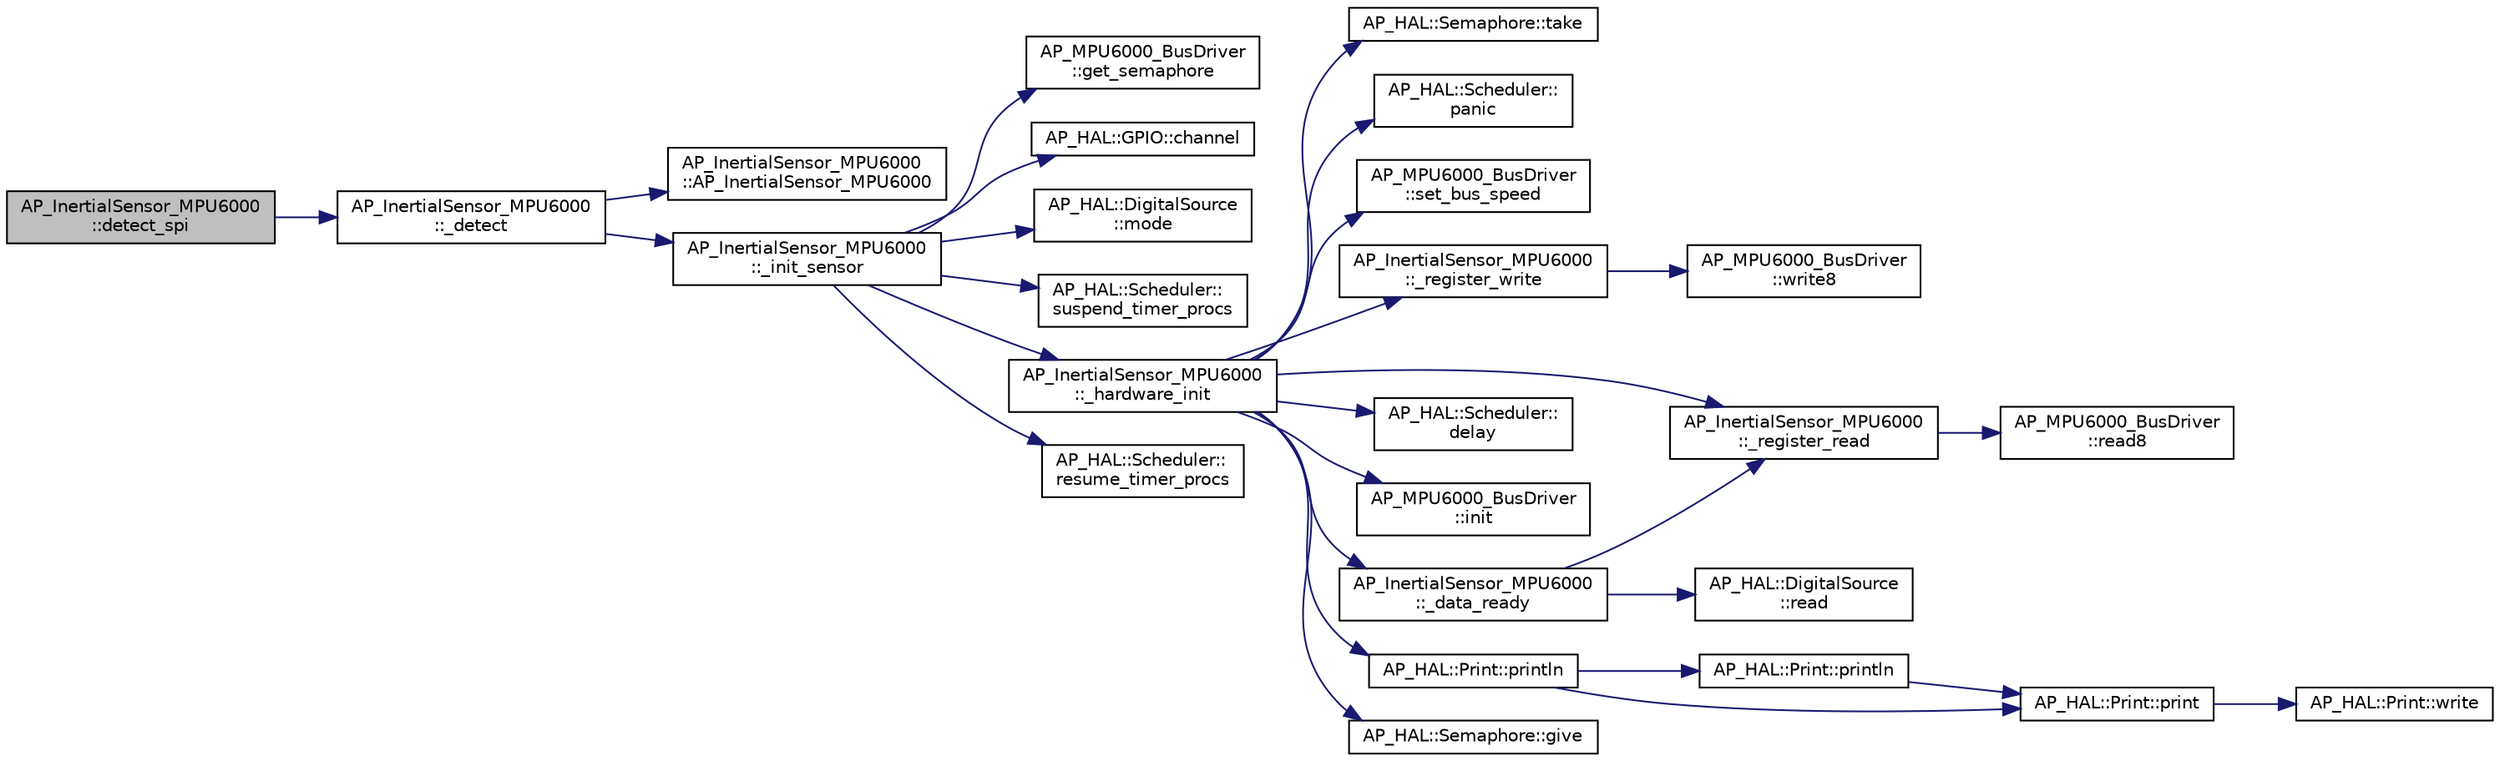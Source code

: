 digraph "AP_InertialSensor_MPU6000::detect_spi"
{
 // INTERACTIVE_SVG=YES
  edge [fontname="Helvetica",fontsize="10",labelfontname="Helvetica",labelfontsize="10"];
  node [fontname="Helvetica",fontsize="10",shape=record];
  rankdir="LR";
  Node1 [label="AP_InertialSensor_MPU6000\l::detect_spi",height=0.2,width=0.4,color="black", fillcolor="grey75", style="filled", fontcolor="black"];
  Node1 -> Node2 [color="midnightblue",fontsize="10",style="solid",fontname="Helvetica"];
  Node2 [label="AP_InertialSensor_MPU6000\l::_detect",height=0.2,width=0.4,color="black", fillcolor="white", style="filled",URL="$classAP__InertialSensor__MPU6000.html#a9dd2ad096a05bf6c0a616ad8d75c0853"];
  Node2 -> Node3 [color="midnightblue",fontsize="10",style="solid",fontname="Helvetica"];
  Node3 [label="AP_InertialSensor_MPU6000\l::AP_InertialSensor_MPU6000",height=0.2,width=0.4,color="black", fillcolor="white", style="filled",URL="$classAP__InertialSensor__MPU6000.html#a4ff6ab9c7bbc3c9bfd71069d6a038e25"];
  Node2 -> Node4 [color="midnightblue",fontsize="10",style="solid",fontname="Helvetica"];
  Node4 [label="AP_InertialSensor_MPU6000\l::_init_sensor",height=0.2,width=0.4,color="black", fillcolor="white", style="filled",URL="$classAP__InertialSensor__MPU6000.html#a50be758eef3a4d1538323bab21349d2c"];
  Node4 -> Node5 [color="midnightblue",fontsize="10",style="solid",fontname="Helvetica"];
  Node5 [label="AP_MPU6000_BusDriver\l::get_semaphore",height=0.2,width=0.4,color="black", fillcolor="white", style="filled",URL="$classAP__MPU6000__BusDriver.html#ae3ce0f900c93579cb18864d3bf2c6356"];
  Node4 -> Node6 [color="midnightblue",fontsize="10",style="solid",fontname="Helvetica"];
  Node6 [label="AP_HAL::GPIO::channel",height=0.2,width=0.4,color="black", fillcolor="white", style="filled",URL="$classAP__HAL_1_1GPIO.html#a4e8955091af056240f447b68b76725bb"];
  Node4 -> Node7 [color="midnightblue",fontsize="10",style="solid",fontname="Helvetica"];
  Node7 [label="AP_HAL::DigitalSource\l::mode",height=0.2,width=0.4,color="black", fillcolor="white", style="filled",URL="$classAP__HAL_1_1DigitalSource.html#af16b96dab1499f30659a1fd892df6c2d"];
  Node4 -> Node8 [color="midnightblue",fontsize="10",style="solid",fontname="Helvetica"];
  Node8 [label="AP_HAL::Scheduler::\lsuspend_timer_procs",height=0.2,width=0.4,color="black", fillcolor="white", style="filled",URL="$classAP__HAL_1_1Scheduler.html#ae7d4952721abae16479fef1f0ca37145"];
  Node4 -> Node9 [color="midnightblue",fontsize="10",style="solid",fontname="Helvetica"];
  Node9 [label="AP_InertialSensor_MPU6000\l::_hardware_init",height=0.2,width=0.4,color="black", fillcolor="white", style="filled",URL="$classAP__InertialSensor__MPU6000.html#ab1b55d6a0819436152c2a8dc6780104f"];
  Node9 -> Node10 [color="midnightblue",fontsize="10",style="solid",fontname="Helvetica"];
  Node10 [label="AP_HAL::Semaphore::take",height=0.2,width=0.4,color="black", fillcolor="white", style="filled",URL="$classAP__HAL_1_1Semaphore.html#abd3a0affad8bb211981a979f30386589"];
  Node9 -> Node11 [color="midnightblue",fontsize="10",style="solid",fontname="Helvetica"];
  Node11 [label="AP_HAL::Scheduler::\lpanic",height=0.2,width=0.4,color="black", fillcolor="white", style="filled",URL="$classAP__HAL_1_1Scheduler.html#ac08c02070405b6cc1d7241025acb5101"];
  Node9 -> Node12 [color="midnightblue",fontsize="10",style="solid",fontname="Helvetica"];
  Node12 [label="AP_MPU6000_BusDriver\l::set_bus_speed",height=0.2,width=0.4,color="black", fillcolor="white", style="filled",URL="$classAP__MPU6000__BusDriver.html#a866c3bc805be5b3761e6d13bc46ab311"];
  Node9 -> Node13 [color="midnightblue",fontsize="10",style="solid",fontname="Helvetica"];
  Node13 [label="AP_InertialSensor_MPU6000\l::_register_read",height=0.2,width=0.4,color="black", fillcolor="white", style="filled",URL="$classAP__InertialSensor__MPU6000.html#a532e33493278a4a7b5312db3ed9e264c"];
  Node13 -> Node14 [color="midnightblue",fontsize="10",style="solid",fontname="Helvetica"];
  Node14 [label="AP_MPU6000_BusDriver\l::read8",height=0.2,width=0.4,color="black", fillcolor="white", style="filled",URL="$classAP__MPU6000__BusDriver.html#a614cba1e9b25dc03211d0e3540cd1ca6"];
  Node9 -> Node15 [color="midnightblue",fontsize="10",style="solid",fontname="Helvetica"];
  Node15 [label="AP_InertialSensor_MPU6000\l::_register_write",height=0.2,width=0.4,color="black", fillcolor="white", style="filled",URL="$classAP__InertialSensor__MPU6000.html#a0262e2e60afd5701c43e848d38fcb80e"];
  Node15 -> Node16 [color="midnightblue",fontsize="10",style="solid",fontname="Helvetica"];
  Node16 [label="AP_MPU6000_BusDriver\l::write8",height=0.2,width=0.4,color="black", fillcolor="white", style="filled",URL="$classAP__MPU6000__BusDriver.html#a17195cacee083af380ae848d92c74ff2"];
  Node9 -> Node17 [color="midnightblue",fontsize="10",style="solid",fontname="Helvetica"];
  Node17 [label="AP_HAL::Scheduler::\ldelay",height=0.2,width=0.4,color="black", fillcolor="white", style="filled",URL="$classAP__HAL_1_1Scheduler.html#ab3175e2e6223ccfe82f957e41cc12b26"];
  Node9 -> Node18 [color="midnightblue",fontsize="10",style="solid",fontname="Helvetica"];
  Node18 [label="AP_MPU6000_BusDriver\l::init",height=0.2,width=0.4,color="black", fillcolor="white", style="filled",URL="$classAP__MPU6000__BusDriver.html#ad892a07d87c1438a78afc2d535e6c4ac"];
  Node9 -> Node19 [color="midnightblue",fontsize="10",style="solid",fontname="Helvetica"];
  Node19 [label="AP_InertialSensor_MPU6000\l::_data_ready",height=0.2,width=0.4,color="black", fillcolor="white", style="filled",URL="$classAP__InertialSensor__MPU6000.html#adf9278e72b18d6ad55549898c8a14015"];
  Node19 -> Node20 [color="midnightblue",fontsize="10",style="solid",fontname="Helvetica"];
  Node20 [label="AP_HAL::DigitalSource\l::read",height=0.2,width=0.4,color="black", fillcolor="white", style="filled",URL="$classAP__HAL_1_1DigitalSource.html#a6d155c0e1088e7b045b075c34bc2a13e"];
  Node19 -> Node13 [color="midnightblue",fontsize="10",style="solid",fontname="Helvetica"];
  Node9 -> Node21 [color="midnightblue",fontsize="10",style="solid",fontname="Helvetica"];
  Node21 [label="AP_HAL::Print::println",height=0.2,width=0.4,color="black", fillcolor="white", style="filled",URL="$classAP__HAL_1_1Print.html#ad337ce3f7977411b7d34d47a51e5737e"];
  Node21 -> Node22 [color="midnightblue",fontsize="10",style="solid",fontname="Helvetica"];
  Node22 [label="AP_HAL::Print::print",height=0.2,width=0.4,color="black", fillcolor="white", style="filled",URL="$classAP__HAL_1_1Print.html#acfe80773011eb17dfb52c2fba517a093"];
  Node22 -> Node23 [color="midnightblue",fontsize="10",style="solid",fontname="Helvetica"];
  Node23 [label="AP_HAL::Print::write",height=0.2,width=0.4,color="black", fillcolor="white", style="filled",URL="$classAP__HAL_1_1Print.html#acc65391952a43334f8f5c9bef341f501"];
  Node21 -> Node24 [color="midnightblue",fontsize="10",style="solid",fontname="Helvetica"];
  Node24 [label="AP_HAL::Print::println",height=0.2,width=0.4,color="black", fillcolor="white", style="filled",URL="$classAP__HAL_1_1Print.html#a169b128f9e22f0c15883768f580541a2"];
  Node24 -> Node22 [color="midnightblue",fontsize="10",style="solid",fontname="Helvetica"];
  Node9 -> Node25 [color="midnightblue",fontsize="10",style="solid",fontname="Helvetica"];
  Node25 [label="AP_HAL::Semaphore::give",height=0.2,width=0.4,color="black", fillcolor="white", style="filled",URL="$classAP__HAL_1_1Semaphore.html#afcdbf03d5bea9d83037acc93bfaea7ce"];
  Node4 -> Node26 [color="midnightblue",fontsize="10",style="solid",fontname="Helvetica"];
  Node26 [label="AP_HAL::Scheduler::\lresume_timer_procs",height=0.2,width=0.4,color="black", fillcolor="white", style="filled",URL="$classAP__HAL_1_1Scheduler.html#a7c51e7d405211cac2090dbd456223ef7"];
}
